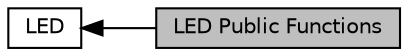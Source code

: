 digraph "LED Public Functions"
{
  edge [fontname="Helvetica",fontsize="10",labelfontname="Helvetica",labelfontsize="10"];
  node [fontname="Helvetica",fontsize="10",shape=box];
  rankdir=LR;
  Node1 [label="LED Public Functions",height=0.2,width=0.4,color="black", fillcolor="grey75", style="filled", fontcolor="black",tooltip=" "];
  Node2 [label="LED",height=0.2,width=0.4,color="black", fillcolor="white", style="filled",URL="$d1/d14/group__LED.html",tooltip="This package provides the core capabilities for led output functions."];
  Node2->Node1 [shape=plaintext, dir="back", style="solid"];
}
